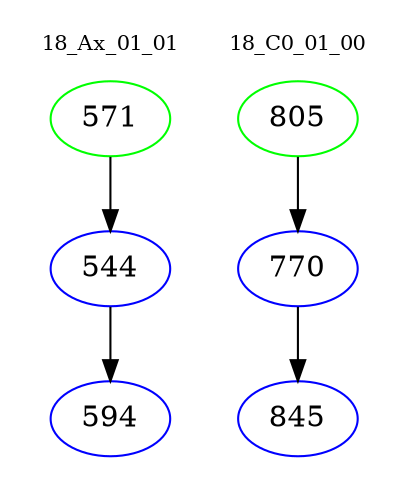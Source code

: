 digraph{
subgraph cluster_0 {
color = white
label = "18_Ax_01_01";
fontsize=10;
T0_571 [label="571", color="green"]
T0_571 -> T0_544 [color="black"]
T0_544 [label="544", color="blue"]
T0_544 -> T0_594 [color="black"]
T0_594 [label="594", color="blue"]
}
subgraph cluster_1 {
color = white
label = "18_C0_01_00";
fontsize=10;
T1_805 [label="805", color="green"]
T1_805 -> T1_770 [color="black"]
T1_770 [label="770", color="blue"]
T1_770 -> T1_845 [color="black"]
T1_845 [label="845", color="blue"]
}
}
